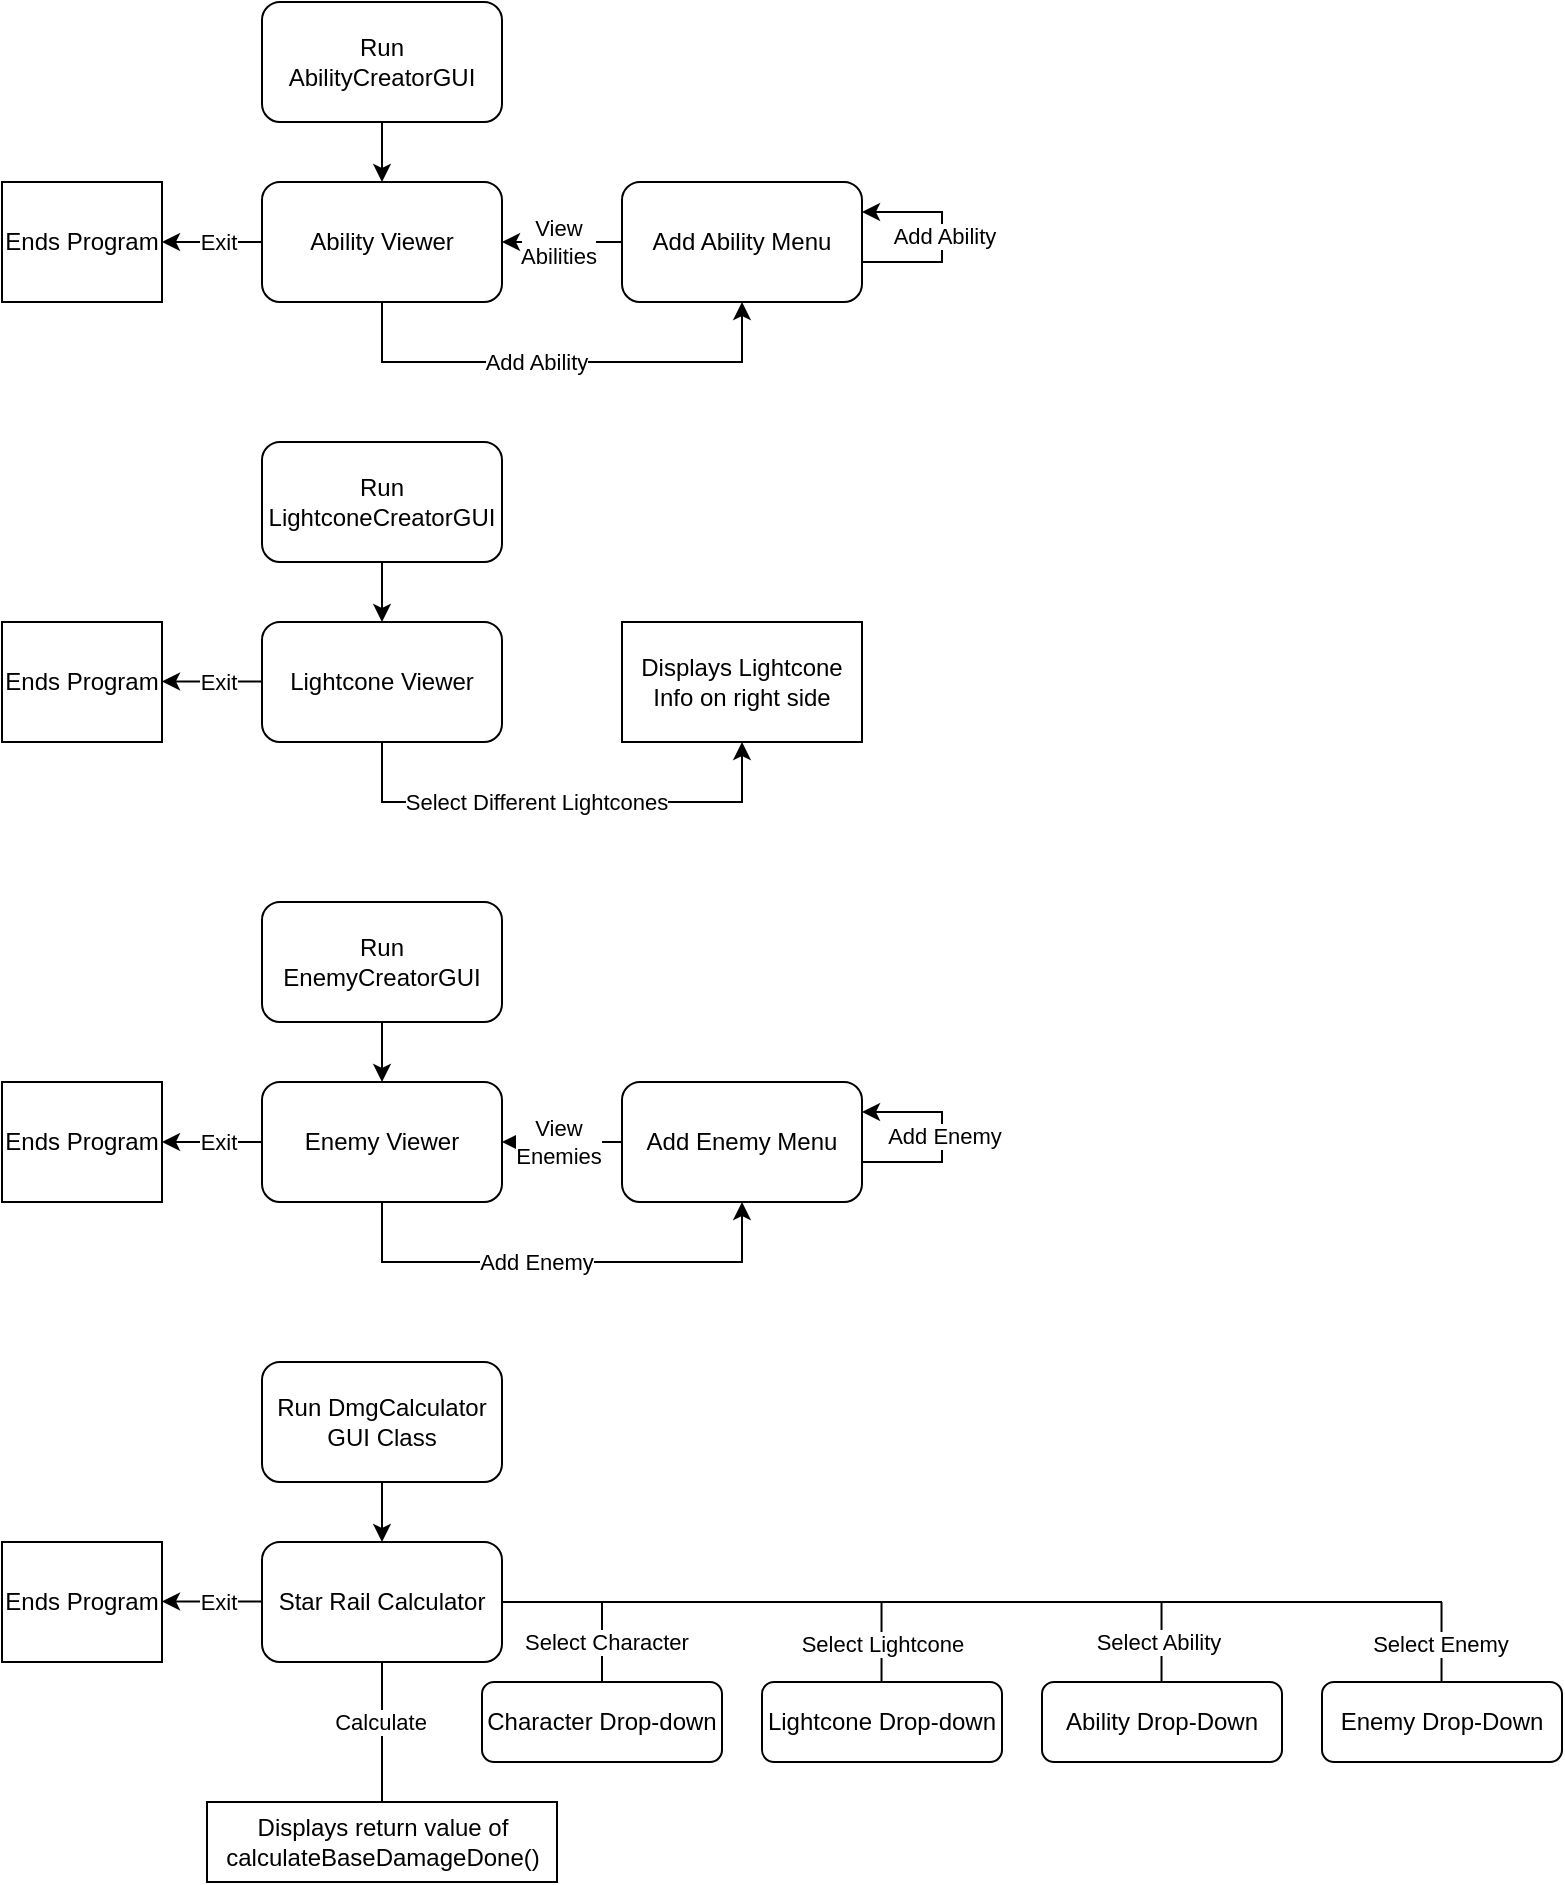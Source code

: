 <mxfile version="27.0.5">
  <diagram id="C5RBs43oDa-KdzZeNtuy" name="Page-1">
    <mxGraphModel dx="2161" dy="1250" grid="1" gridSize="10" guides="1" tooltips="1" connect="1" arrows="1" fold="1" page="1" pageScale="1" pageWidth="827" pageHeight="1169" math="0" shadow="0">
      <root>
        <mxCell id="WIyWlLk6GJQsqaUBKTNV-0" />
        <mxCell id="WIyWlLk6GJQsqaUBKTNV-1" parent="WIyWlLk6GJQsqaUBKTNV-0" />
        <mxCell id="wlRHVefTV3RR6YxkhZta-84" style="edgeStyle=orthogonalEdgeStyle;rounded=0;orthogonalLoop=1;jettySize=auto;html=1;entryX=0.5;entryY=0;entryDx=0;entryDy=0;" edge="1" parent="WIyWlLk6GJQsqaUBKTNV-1" source="wlRHVefTV3RR6YxkhZta-83" target="wlRHVefTV3RR6YxkhZta-85">
          <mxGeometry relative="1" as="geometry">
            <mxPoint x="200" y="180" as="targetPoint" />
          </mxGeometry>
        </mxCell>
        <mxCell id="wlRHVefTV3RR6YxkhZta-83" value="Run AbilityCreatorGUI" style="rounded=1;whiteSpace=wrap;html=1;" vertex="1" parent="WIyWlLk6GJQsqaUBKTNV-1">
          <mxGeometry x="140" y="40" width="120" height="60" as="geometry" />
        </mxCell>
        <mxCell id="wlRHVefTV3RR6YxkhZta-85" value="Ability Viewer" style="rounded=1;whiteSpace=wrap;html=1;" vertex="1" parent="WIyWlLk6GJQsqaUBKTNV-1">
          <mxGeometry x="140" y="130" width="120" height="60" as="geometry" />
        </mxCell>
        <mxCell id="wlRHVefTV3RR6YxkhZta-86" value="" style="endArrow=classic;html=1;rounded=0;entryX=0.5;entryY=1;entryDx=0;entryDy=0;exitX=0.5;exitY=1;exitDx=0;exitDy=0;" edge="1" parent="WIyWlLk6GJQsqaUBKTNV-1" source="wlRHVefTV3RR6YxkhZta-85" target="wlRHVefTV3RR6YxkhZta-88">
          <mxGeometry width="50" height="50" relative="1" as="geometry">
            <mxPoint x="200" y="240" as="sourcePoint" />
            <mxPoint x="200" y="300" as="targetPoint" />
            <Array as="points">
              <mxPoint x="200" y="220" />
              <mxPoint x="380" y="220" />
            </Array>
          </mxGeometry>
        </mxCell>
        <mxCell id="wlRHVefTV3RR6YxkhZta-87" value="Add Ability" style="edgeLabel;html=1;align=center;verticalAlign=middle;resizable=0;points=[];" vertex="1" connectable="0" parent="wlRHVefTV3RR6YxkhZta-86">
          <mxGeometry x="-0.112" relative="1" as="geometry">
            <mxPoint as="offset" />
          </mxGeometry>
        </mxCell>
        <mxCell id="wlRHVefTV3RR6YxkhZta-92" style="edgeStyle=orthogonalEdgeStyle;rounded=0;orthogonalLoop=1;jettySize=auto;html=1;entryX=1;entryY=0.5;entryDx=0;entryDy=0;" edge="1" parent="WIyWlLk6GJQsqaUBKTNV-1" source="wlRHVefTV3RR6YxkhZta-88" target="wlRHVefTV3RR6YxkhZta-85">
          <mxGeometry relative="1" as="geometry" />
        </mxCell>
        <mxCell id="wlRHVefTV3RR6YxkhZta-93" value="View&lt;div&gt;Abilities&lt;/div&gt;" style="edgeLabel;html=1;align=center;verticalAlign=middle;resizable=0;points=[];" vertex="1" connectable="0" parent="wlRHVefTV3RR6YxkhZta-92">
          <mxGeometry x="0.074" relative="1" as="geometry">
            <mxPoint as="offset" />
          </mxGeometry>
        </mxCell>
        <mxCell id="wlRHVefTV3RR6YxkhZta-88" value="Add Ability Menu" style="rounded=1;whiteSpace=wrap;html=1;" vertex="1" parent="WIyWlLk6GJQsqaUBKTNV-1">
          <mxGeometry x="320" y="130" width="120" height="60" as="geometry" />
        </mxCell>
        <mxCell id="wlRHVefTV3RR6YxkhZta-89" value="" style="endArrow=classic;html=1;rounded=0;entryX=1;entryY=0.25;entryDx=0;entryDy=0;" edge="1" parent="WIyWlLk6GJQsqaUBKTNV-1" target="wlRHVefTV3RR6YxkhZta-88">
          <mxGeometry width="50" height="50" relative="1" as="geometry">
            <mxPoint x="440" y="170" as="sourcePoint" />
            <mxPoint x="470" y="120" as="targetPoint" />
            <Array as="points">
              <mxPoint x="480" y="170" />
              <mxPoint x="480" y="145" />
            </Array>
          </mxGeometry>
        </mxCell>
        <mxCell id="wlRHVefTV3RR6YxkhZta-90" value="Add Ability" style="edgeLabel;html=1;align=center;verticalAlign=middle;resizable=0;points=[];" vertex="1" connectable="0" parent="wlRHVefTV3RR6YxkhZta-89">
          <mxGeometry x="0.005" y="-1" relative="1" as="geometry">
            <mxPoint as="offset" />
          </mxGeometry>
        </mxCell>
        <mxCell id="wlRHVefTV3RR6YxkhZta-91" value="" style="endArrow=classic;html=1;rounded=0;" edge="1" parent="WIyWlLk6GJQsqaUBKTNV-1">
          <mxGeometry width="50" height="50" relative="1" as="geometry">
            <mxPoint x="360" y="130" as="sourcePoint" />
            <mxPoint x="360" y="130" as="targetPoint" />
          </mxGeometry>
        </mxCell>
        <mxCell id="wlRHVefTV3RR6YxkhZta-95" style="edgeStyle=orthogonalEdgeStyle;rounded=0;orthogonalLoop=1;jettySize=auto;html=1;entryX=0.5;entryY=0;entryDx=0;entryDy=0;" edge="1" parent="WIyWlLk6GJQsqaUBKTNV-1" source="wlRHVefTV3RR6YxkhZta-96" target="wlRHVefTV3RR6YxkhZta-97">
          <mxGeometry relative="1" as="geometry">
            <mxPoint x="200" y="400" as="targetPoint" />
          </mxGeometry>
        </mxCell>
        <mxCell id="wlRHVefTV3RR6YxkhZta-96" value="Run LightconeCreatorGUI" style="rounded=1;whiteSpace=wrap;html=1;" vertex="1" parent="WIyWlLk6GJQsqaUBKTNV-1">
          <mxGeometry x="140" y="260" width="120" height="60" as="geometry" />
        </mxCell>
        <mxCell id="wlRHVefTV3RR6YxkhZta-97" value="Lightcone Viewer" style="rounded=1;whiteSpace=wrap;html=1;" vertex="1" parent="WIyWlLk6GJQsqaUBKTNV-1">
          <mxGeometry x="140" y="350" width="120" height="60" as="geometry" />
        </mxCell>
        <mxCell id="wlRHVefTV3RR6YxkhZta-98" value="" style="endArrow=classic;html=1;rounded=0;entryX=0.5;entryY=1;entryDx=0;entryDy=0;exitX=0.5;exitY=1;exitDx=0;exitDy=0;" edge="1" parent="WIyWlLk6GJQsqaUBKTNV-1" source="wlRHVefTV3RR6YxkhZta-97">
          <mxGeometry width="50" height="50" relative="1" as="geometry">
            <mxPoint x="200" y="460" as="sourcePoint" />
            <mxPoint x="380" y="410" as="targetPoint" />
            <Array as="points">
              <mxPoint x="200" y="440" />
              <mxPoint x="380" y="440" />
            </Array>
          </mxGeometry>
        </mxCell>
        <mxCell id="wlRHVefTV3RR6YxkhZta-99" value="Select Different Lightcones" style="edgeLabel;html=1;align=center;verticalAlign=middle;resizable=0;points=[];" vertex="1" connectable="0" parent="wlRHVefTV3RR6YxkhZta-98">
          <mxGeometry x="-0.112" relative="1" as="geometry">
            <mxPoint as="offset" />
          </mxGeometry>
        </mxCell>
        <mxCell id="wlRHVefTV3RR6YxkhZta-105" value="" style="endArrow=classic;html=1;rounded=0;" edge="1" parent="WIyWlLk6GJQsqaUBKTNV-1">
          <mxGeometry width="50" height="50" relative="1" as="geometry">
            <mxPoint x="360" y="350" as="sourcePoint" />
            <mxPoint x="360" y="350" as="targetPoint" />
          </mxGeometry>
        </mxCell>
        <mxCell id="wlRHVefTV3RR6YxkhZta-106" value="" style="endArrow=classic;html=1;rounded=0;" edge="1" parent="WIyWlLk6GJQsqaUBKTNV-1">
          <mxGeometry width="50" height="50" relative="1" as="geometry">
            <mxPoint x="140" y="160" as="sourcePoint" />
            <mxPoint x="90" y="160" as="targetPoint" />
          </mxGeometry>
        </mxCell>
        <mxCell id="wlRHVefTV3RR6YxkhZta-107" value="Exit" style="edgeLabel;html=1;align=center;verticalAlign=middle;resizable=0;points=[];" vertex="1" connectable="0" parent="wlRHVefTV3RR6YxkhZta-106">
          <mxGeometry x="-0.124" relative="1" as="geometry">
            <mxPoint as="offset" />
          </mxGeometry>
        </mxCell>
        <mxCell id="wlRHVefTV3RR6YxkhZta-108" value="Displays Lightcone Info on right side" style="rounded=0;whiteSpace=wrap;html=1;" vertex="1" parent="WIyWlLk6GJQsqaUBKTNV-1">
          <mxGeometry x="320" y="350" width="120" height="60" as="geometry" />
        </mxCell>
        <mxCell id="wlRHVefTV3RR6YxkhZta-111" value="Ends Program" style="rounded=0;whiteSpace=wrap;html=1;" vertex="1" parent="WIyWlLk6GJQsqaUBKTNV-1">
          <mxGeometry x="10" y="130" width="80" height="60" as="geometry" />
        </mxCell>
        <mxCell id="wlRHVefTV3RR6YxkhZta-112" value="Ends Program" style="rounded=0;whiteSpace=wrap;html=1;" vertex="1" parent="WIyWlLk6GJQsqaUBKTNV-1">
          <mxGeometry x="10" y="350" width="80" height="60" as="geometry" />
        </mxCell>
        <mxCell id="wlRHVefTV3RR6YxkhZta-115" value="" style="endArrow=classic;html=1;rounded=0;" edge="1" parent="WIyWlLk6GJQsqaUBKTNV-1">
          <mxGeometry width="50" height="50" relative="1" as="geometry">
            <mxPoint x="140" y="379.71" as="sourcePoint" />
            <mxPoint x="90" y="379.71" as="targetPoint" />
          </mxGeometry>
        </mxCell>
        <mxCell id="wlRHVefTV3RR6YxkhZta-116" value="Exit" style="edgeLabel;html=1;align=center;verticalAlign=middle;resizable=0;points=[];" vertex="1" connectable="0" parent="wlRHVefTV3RR6YxkhZta-115">
          <mxGeometry x="-0.124" relative="1" as="geometry">
            <mxPoint as="offset" />
          </mxGeometry>
        </mxCell>
        <mxCell id="wlRHVefTV3RR6YxkhZta-131" style="edgeStyle=orthogonalEdgeStyle;rounded=0;orthogonalLoop=1;jettySize=auto;html=1;entryX=0.5;entryY=0;entryDx=0;entryDy=0;" edge="1" parent="WIyWlLk6GJQsqaUBKTNV-1" source="wlRHVefTV3RR6YxkhZta-132" target="wlRHVefTV3RR6YxkhZta-133">
          <mxGeometry relative="1" as="geometry">
            <mxPoint x="200" y="630" as="targetPoint" />
          </mxGeometry>
        </mxCell>
        <mxCell id="wlRHVefTV3RR6YxkhZta-132" value="Run EnemyCreatorGUI" style="rounded=1;whiteSpace=wrap;html=1;" vertex="1" parent="WIyWlLk6GJQsqaUBKTNV-1">
          <mxGeometry x="140" y="490" width="120" height="60" as="geometry" />
        </mxCell>
        <mxCell id="wlRHVefTV3RR6YxkhZta-133" value="Enemy Viewer" style="rounded=1;whiteSpace=wrap;html=1;" vertex="1" parent="WIyWlLk6GJQsqaUBKTNV-1">
          <mxGeometry x="140" y="580" width="120" height="60" as="geometry" />
        </mxCell>
        <mxCell id="wlRHVefTV3RR6YxkhZta-134" value="" style="endArrow=classic;html=1;rounded=0;entryX=0.5;entryY=1;entryDx=0;entryDy=0;exitX=0.5;exitY=1;exitDx=0;exitDy=0;" edge="1" parent="WIyWlLk6GJQsqaUBKTNV-1" source="wlRHVefTV3RR6YxkhZta-133" target="wlRHVefTV3RR6YxkhZta-138">
          <mxGeometry width="50" height="50" relative="1" as="geometry">
            <mxPoint x="200" y="690" as="sourcePoint" />
            <mxPoint x="200" y="750" as="targetPoint" />
            <Array as="points">
              <mxPoint x="200" y="670" />
              <mxPoint x="380" y="670" />
            </Array>
          </mxGeometry>
        </mxCell>
        <mxCell id="wlRHVefTV3RR6YxkhZta-135" value="Add Enemy" style="edgeLabel;html=1;align=center;verticalAlign=middle;resizable=0;points=[];" vertex="1" connectable="0" parent="wlRHVefTV3RR6YxkhZta-134">
          <mxGeometry x="-0.112" relative="1" as="geometry">
            <mxPoint as="offset" />
          </mxGeometry>
        </mxCell>
        <mxCell id="wlRHVefTV3RR6YxkhZta-136" style="edgeStyle=orthogonalEdgeStyle;rounded=0;orthogonalLoop=1;jettySize=auto;html=1;entryX=1;entryY=0.5;entryDx=0;entryDy=0;" edge="1" parent="WIyWlLk6GJQsqaUBKTNV-1" source="wlRHVefTV3RR6YxkhZta-138" target="wlRHVefTV3RR6YxkhZta-133">
          <mxGeometry relative="1" as="geometry" />
        </mxCell>
        <mxCell id="wlRHVefTV3RR6YxkhZta-137" value="View&lt;div&gt;Enemies&lt;/div&gt;" style="edgeLabel;html=1;align=center;verticalAlign=middle;resizable=0;points=[];" vertex="1" connectable="0" parent="wlRHVefTV3RR6YxkhZta-136">
          <mxGeometry x="0.074" relative="1" as="geometry">
            <mxPoint as="offset" />
          </mxGeometry>
        </mxCell>
        <mxCell id="wlRHVefTV3RR6YxkhZta-138" value="Add Enemy Menu" style="rounded=1;whiteSpace=wrap;html=1;" vertex="1" parent="WIyWlLk6GJQsqaUBKTNV-1">
          <mxGeometry x="320" y="580" width="120" height="60" as="geometry" />
        </mxCell>
        <mxCell id="wlRHVefTV3RR6YxkhZta-139" value="" style="endArrow=classic;html=1;rounded=0;entryX=1;entryY=0.25;entryDx=0;entryDy=0;" edge="1" parent="WIyWlLk6GJQsqaUBKTNV-1" target="wlRHVefTV3RR6YxkhZta-138">
          <mxGeometry width="50" height="50" relative="1" as="geometry">
            <mxPoint x="440" y="620" as="sourcePoint" />
            <mxPoint x="470" y="570" as="targetPoint" />
            <Array as="points">
              <mxPoint x="480" y="620" />
              <mxPoint x="480" y="595" />
            </Array>
          </mxGeometry>
        </mxCell>
        <mxCell id="wlRHVefTV3RR6YxkhZta-140" value="Add Enemy" style="edgeLabel;html=1;align=center;verticalAlign=middle;resizable=0;points=[];" vertex="1" connectable="0" parent="wlRHVefTV3RR6YxkhZta-139">
          <mxGeometry x="0.005" y="-1" relative="1" as="geometry">
            <mxPoint as="offset" />
          </mxGeometry>
        </mxCell>
        <mxCell id="wlRHVefTV3RR6YxkhZta-141" value="" style="endArrow=classic;html=1;rounded=0;" edge="1" parent="WIyWlLk6GJQsqaUBKTNV-1">
          <mxGeometry width="50" height="50" relative="1" as="geometry">
            <mxPoint x="360" y="580" as="sourcePoint" />
            <mxPoint x="360" y="580" as="targetPoint" />
          </mxGeometry>
        </mxCell>
        <mxCell id="wlRHVefTV3RR6YxkhZta-142" value="" style="endArrow=classic;html=1;rounded=0;" edge="1" parent="WIyWlLk6GJQsqaUBKTNV-1">
          <mxGeometry width="50" height="50" relative="1" as="geometry">
            <mxPoint x="140" y="610" as="sourcePoint" />
            <mxPoint x="90" y="610" as="targetPoint" />
          </mxGeometry>
        </mxCell>
        <mxCell id="wlRHVefTV3RR6YxkhZta-143" value="Exit" style="edgeLabel;html=1;align=center;verticalAlign=middle;resizable=0;points=[];" vertex="1" connectable="0" parent="wlRHVefTV3RR6YxkhZta-142">
          <mxGeometry x="-0.124" relative="1" as="geometry">
            <mxPoint as="offset" />
          </mxGeometry>
        </mxCell>
        <mxCell id="wlRHVefTV3RR6YxkhZta-144" value="Ends Program" style="rounded=0;whiteSpace=wrap;html=1;" vertex="1" parent="WIyWlLk6GJQsqaUBKTNV-1">
          <mxGeometry x="10" y="580" width="80" height="60" as="geometry" />
        </mxCell>
        <mxCell id="wlRHVefTV3RR6YxkhZta-145" value="Run DmgCalculator GUI Class" style="rounded=1;whiteSpace=wrap;html=1;" vertex="1" parent="WIyWlLk6GJQsqaUBKTNV-1">
          <mxGeometry x="140" y="720" width="120" height="60" as="geometry" />
        </mxCell>
        <mxCell id="wlRHVefTV3RR6YxkhZta-147" value="" style="endArrow=classic;html=1;rounded=0;" edge="1" parent="WIyWlLk6GJQsqaUBKTNV-1">
          <mxGeometry width="50" height="50" relative="1" as="geometry">
            <mxPoint x="200" y="780" as="sourcePoint" />
            <mxPoint x="200" y="810" as="targetPoint" />
          </mxGeometry>
        </mxCell>
        <mxCell id="wlRHVefTV3RR6YxkhZta-148" value="Star Rail Calculator" style="rounded=1;whiteSpace=wrap;html=1;" vertex="1" parent="WIyWlLk6GJQsqaUBKTNV-1">
          <mxGeometry x="140" y="810" width="120" height="60" as="geometry" />
        </mxCell>
        <mxCell id="wlRHVefTV3RR6YxkhZta-149" value="" style="endArrow=none;html=1;rounded=0;" edge="1" parent="WIyWlLk6GJQsqaUBKTNV-1">
          <mxGeometry width="50" height="50" relative="1" as="geometry">
            <mxPoint x="260" y="840" as="sourcePoint" />
            <mxPoint x="730" y="840" as="targetPoint" />
          </mxGeometry>
        </mxCell>
        <mxCell id="wlRHVefTV3RR6YxkhZta-150" value="" style="endArrow=none;html=1;rounded=0;" edge="1" parent="WIyWlLk6GJQsqaUBKTNV-1">
          <mxGeometry width="50" height="50" relative="1" as="geometry">
            <mxPoint x="310" y="840" as="sourcePoint" />
            <mxPoint x="310" y="880" as="targetPoint" />
          </mxGeometry>
        </mxCell>
        <mxCell id="wlRHVefTV3RR6YxkhZta-154" value="Select Character" style="edgeLabel;html=1;align=center;verticalAlign=middle;resizable=0;points=[];" vertex="1" connectable="0" parent="wlRHVefTV3RR6YxkhZta-150">
          <mxGeometry x="-0.021" y="2" relative="1" as="geometry">
            <mxPoint as="offset" />
          </mxGeometry>
        </mxCell>
        <mxCell id="wlRHVefTV3RR6YxkhZta-153" value="Character Drop-down" style="rounded=1;whiteSpace=wrap;html=1;" vertex="1" parent="WIyWlLk6GJQsqaUBKTNV-1">
          <mxGeometry x="250" y="880" width="120" height="40" as="geometry" />
        </mxCell>
        <mxCell id="wlRHVefTV3RR6YxkhZta-156" value="" style="endArrow=none;html=1;rounded=0;" edge="1" parent="WIyWlLk6GJQsqaUBKTNV-1">
          <mxGeometry width="50" height="50" relative="1" as="geometry">
            <mxPoint x="449.76" y="880" as="sourcePoint" />
            <mxPoint x="449.76" y="840" as="targetPoint" />
          </mxGeometry>
        </mxCell>
        <mxCell id="wlRHVefTV3RR6YxkhZta-159" value="Select Lightcone" style="edgeLabel;html=1;align=center;verticalAlign=middle;resizable=0;points=[];" vertex="1" connectable="0" parent="wlRHVefTV3RR6YxkhZta-156">
          <mxGeometry x="-0.031" relative="1" as="geometry">
            <mxPoint as="offset" />
          </mxGeometry>
        </mxCell>
        <mxCell id="wlRHVefTV3RR6YxkhZta-157" value="Lightcone Drop-down" style="rounded=1;whiteSpace=wrap;html=1;" vertex="1" parent="WIyWlLk6GJQsqaUBKTNV-1">
          <mxGeometry x="390" y="880" width="120" height="40" as="geometry" />
        </mxCell>
        <mxCell id="wlRHVefTV3RR6YxkhZta-160" value="" style="endArrow=none;html=1;rounded=0;" edge="1" parent="WIyWlLk6GJQsqaUBKTNV-1">
          <mxGeometry width="50" height="50" relative="1" as="geometry">
            <mxPoint x="589.76" y="880" as="sourcePoint" />
            <mxPoint x="589.76" y="840" as="targetPoint" />
          </mxGeometry>
        </mxCell>
        <mxCell id="wlRHVefTV3RR6YxkhZta-162" value="Select Ability" style="edgeLabel;html=1;align=center;verticalAlign=middle;resizable=0;points=[];" vertex="1" connectable="0" parent="wlRHVefTV3RR6YxkhZta-160">
          <mxGeometry x="0.017" y="2" relative="1" as="geometry">
            <mxPoint as="offset" />
          </mxGeometry>
        </mxCell>
        <mxCell id="wlRHVefTV3RR6YxkhZta-161" value="Ability Drop-Down" style="rounded=1;whiteSpace=wrap;html=1;" vertex="1" parent="WIyWlLk6GJQsqaUBKTNV-1">
          <mxGeometry x="530" y="880" width="120" height="40" as="geometry" />
        </mxCell>
        <mxCell id="wlRHVefTV3RR6YxkhZta-163" value="" style="endArrow=none;html=1;rounded=0;" edge="1" parent="WIyWlLk6GJQsqaUBKTNV-1">
          <mxGeometry width="50" height="50" relative="1" as="geometry">
            <mxPoint x="729.76" y="880" as="sourcePoint" />
            <mxPoint x="729.76" y="840" as="targetPoint" />
          </mxGeometry>
        </mxCell>
        <mxCell id="wlRHVefTV3RR6YxkhZta-165" value="Select Enemy" style="edgeLabel;html=1;align=center;verticalAlign=middle;resizable=0;points=[];" vertex="1" connectable="0" parent="wlRHVefTV3RR6YxkhZta-163">
          <mxGeometry x="-0.045" y="1" relative="1" as="geometry">
            <mxPoint as="offset" />
          </mxGeometry>
        </mxCell>
        <mxCell id="wlRHVefTV3RR6YxkhZta-164" value="Enemy Drop-Down" style="rounded=1;whiteSpace=wrap;html=1;" vertex="1" parent="WIyWlLk6GJQsqaUBKTNV-1">
          <mxGeometry x="670" y="880" width="120" height="40" as="geometry" />
        </mxCell>
        <mxCell id="wlRHVefTV3RR6YxkhZta-166" value="" style="endArrow=none;html=1;rounded=0;" edge="1" parent="WIyWlLk6GJQsqaUBKTNV-1">
          <mxGeometry width="50" height="50" relative="1" as="geometry">
            <mxPoint x="200" y="940" as="sourcePoint" />
            <mxPoint x="200" y="870" as="targetPoint" />
          </mxGeometry>
        </mxCell>
        <mxCell id="wlRHVefTV3RR6YxkhZta-169" value="Calculate" style="edgeLabel;html=1;align=center;verticalAlign=middle;resizable=0;points=[];" vertex="1" connectable="0" parent="wlRHVefTV3RR6YxkhZta-166">
          <mxGeometry x="0.143" y="1" relative="1" as="geometry">
            <mxPoint as="offset" />
          </mxGeometry>
        </mxCell>
        <mxCell id="wlRHVefTV3RR6YxkhZta-168" value="Displays return value of calculateBaseDamageDone()" style="rounded=0;whiteSpace=wrap;html=1;" vertex="1" parent="WIyWlLk6GJQsqaUBKTNV-1">
          <mxGeometry x="112.5" y="940" width="175" height="40" as="geometry" />
        </mxCell>
        <mxCell id="wlRHVefTV3RR6YxkhZta-170" value="Ends Program" style="rounded=0;whiteSpace=wrap;html=1;" vertex="1" parent="WIyWlLk6GJQsqaUBKTNV-1">
          <mxGeometry x="10" y="810" width="80" height="60" as="geometry" />
        </mxCell>
        <mxCell id="wlRHVefTV3RR6YxkhZta-171" value="" style="endArrow=classic;html=1;rounded=0;" edge="1" parent="WIyWlLk6GJQsqaUBKTNV-1">
          <mxGeometry width="50" height="50" relative="1" as="geometry">
            <mxPoint x="140" y="839.71" as="sourcePoint" />
            <mxPoint x="90" y="839.71" as="targetPoint" />
          </mxGeometry>
        </mxCell>
        <mxCell id="wlRHVefTV3RR6YxkhZta-172" value="Exit" style="edgeLabel;html=1;align=center;verticalAlign=middle;resizable=0;points=[];" vertex="1" connectable="0" parent="wlRHVefTV3RR6YxkhZta-171">
          <mxGeometry x="-0.124" relative="1" as="geometry">
            <mxPoint as="offset" />
          </mxGeometry>
        </mxCell>
      </root>
    </mxGraphModel>
  </diagram>
</mxfile>
